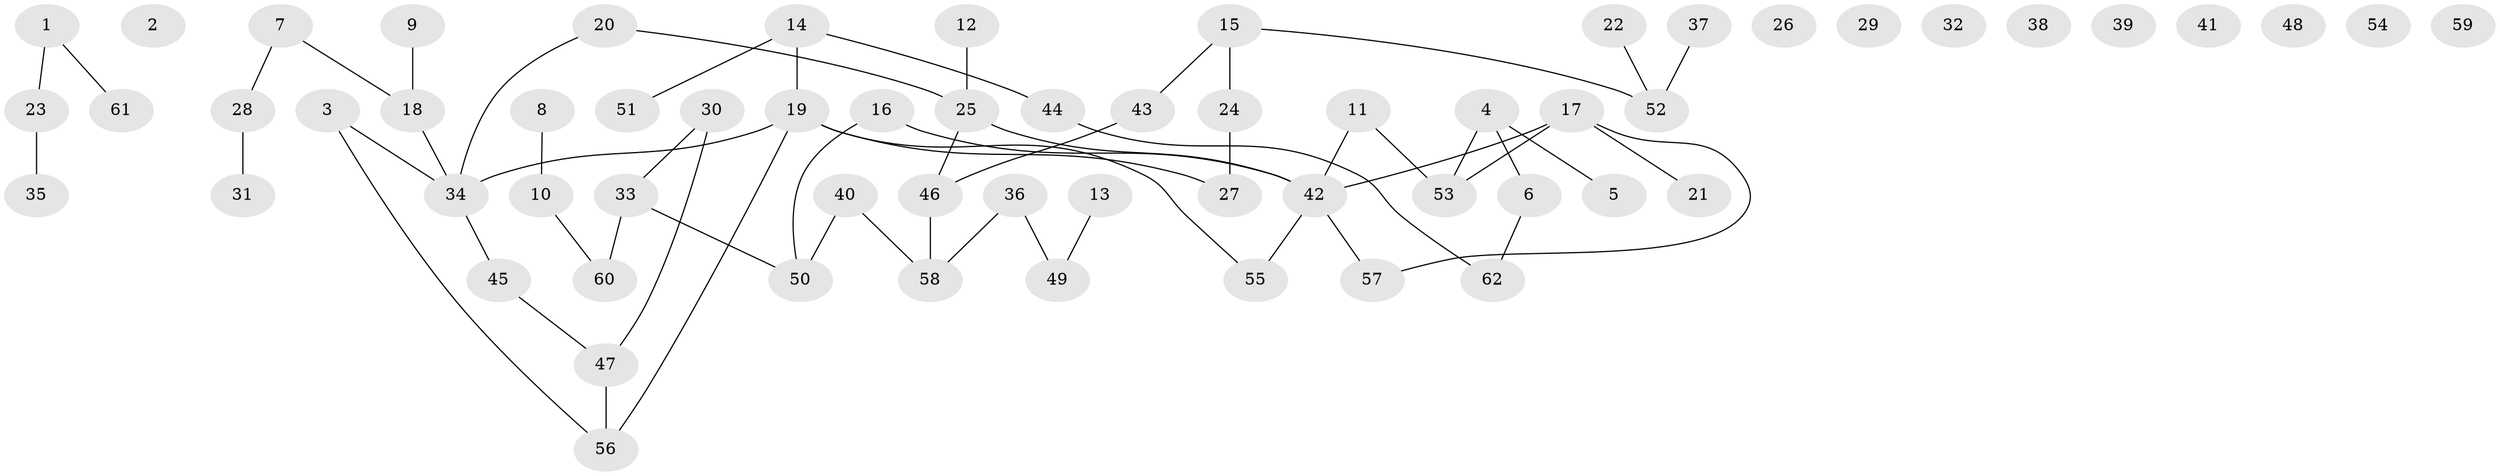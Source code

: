 // Generated by graph-tools (version 1.1) at 2025/39/03/09/25 04:39:36]
// undirected, 62 vertices, 59 edges
graph export_dot {
graph [start="1"]
  node [color=gray90,style=filled];
  1;
  2;
  3;
  4;
  5;
  6;
  7;
  8;
  9;
  10;
  11;
  12;
  13;
  14;
  15;
  16;
  17;
  18;
  19;
  20;
  21;
  22;
  23;
  24;
  25;
  26;
  27;
  28;
  29;
  30;
  31;
  32;
  33;
  34;
  35;
  36;
  37;
  38;
  39;
  40;
  41;
  42;
  43;
  44;
  45;
  46;
  47;
  48;
  49;
  50;
  51;
  52;
  53;
  54;
  55;
  56;
  57;
  58;
  59;
  60;
  61;
  62;
  1 -- 23;
  1 -- 61;
  3 -- 34;
  3 -- 56;
  4 -- 5;
  4 -- 6;
  4 -- 53;
  6 -- 62;
  7 -- 18;
  7 -- 28;
  8 -- 10;
  9 -- 18;
  10 -- 60;
  11 -- 42;
  11 -- 53;
  12 -- 25;
  13 -- 49;
  14 -- 19;
  14 -- 44;
  14 -- 51;
  15 -- 24;
  15 -- 43;
  15 -- 52;
  16 -- 42;
  16 -- 50;
  17 -- 21;
  17 -- 42;
  17 -- 53;
  17 -- 57;
  18 -- 34;
  19 -- 27;
  19 -- 34;
  19 -- 55;
  19 -- 56;
  20 -- 25;
  20 -- 34;
  22 -- 52;
  23 -- 35;
  24 -- 27;
  25 -- 42;
  25 -- 46;
  28 -- 31;
  30 -- 33;
  30 -- 47;
  33 -- 50;
  33 -- 60;
  34 -- 45;
  36 -- 49;
  36 -- 58;
  37 -- 52;
  40 -- 50;
  40 -- 58;
  42 -- 55;
  42 -- 57;
  43 -- 46;
  44 -- 62;
  45 -- 47;
  46 -- 58;
  47 -- 56;
}
